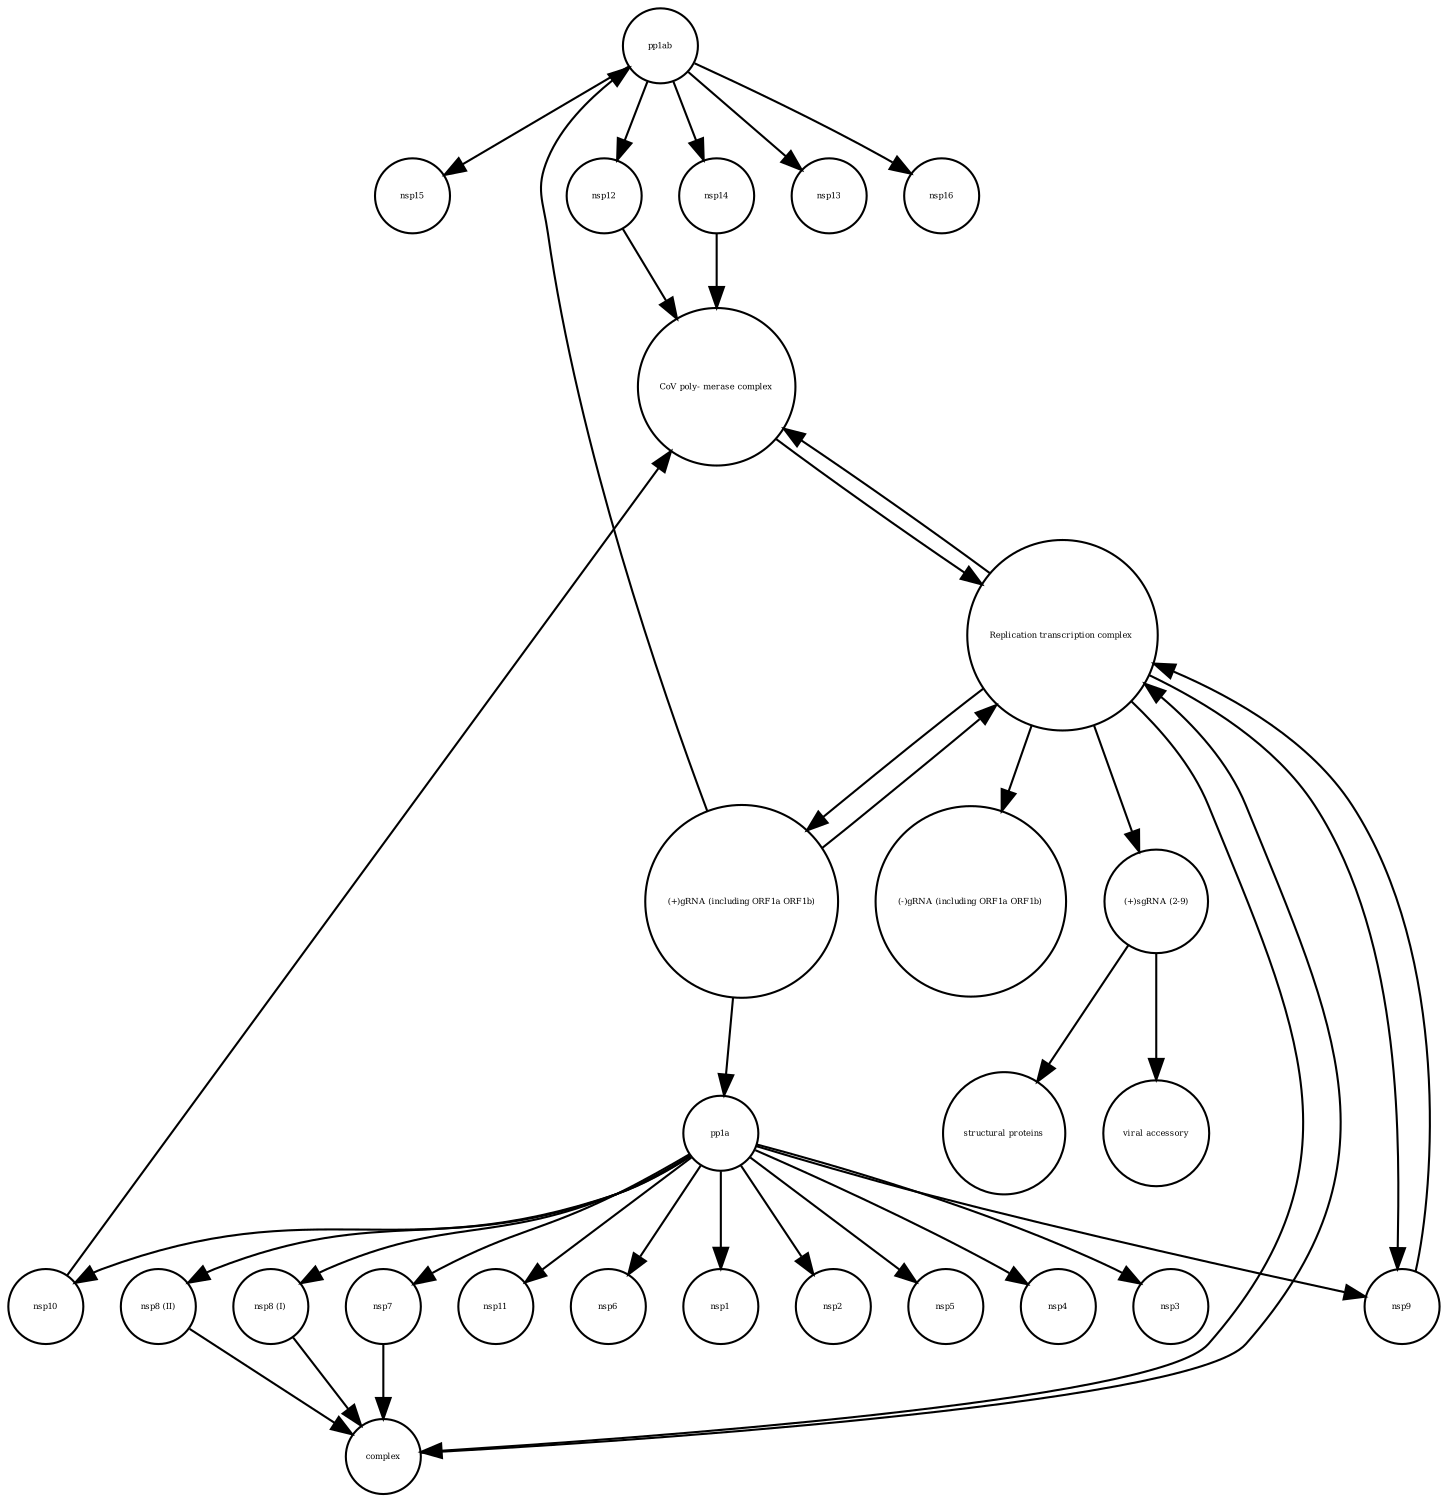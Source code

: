 strict digraph  {
nsp15 [annotation="", bipartite=0, cls=macromolecule, fontsize=4, label=nsp15, shape=circle];
"(-)gRNA (including ORF1a ORF1b)" [annotation="", bipartite=0, cls="nucleic acid feature", fontsize=4, label="(-)gRNA (including ORF1a ORF1b)", shape=circle];
nsp4 [annotation="", bipartite=0, cls=macromolecule, fontsize=4, label=nsp4, shape=circle];
pp1ab [annotation="", bipartite=0, cls=macromolecule, fontsize=4, label=pp1ab, shape=circle];
"structural proteins" [annotation="", bipartite=0, cls=macromolecule, fontsize=4, label="structural proteins", shape=circle];
nsp3 [annotation="", bipartite=0, cls=macromolecule, fontsize=4, label=nsp3, shape=circle];
nsp12 [annotation="", bipartite=0, cls=macromolecule, fontsize=4, label=nsp12, shape=circle];
nsp13 [annotation="", bipartite=0, cls=macromolecule, fontsize=4, label=nsp13, shape=circle];
"nsp8 (II)" [annotation="", bipartite=0, cls=macromolecule, fontsize=4, label="nsp8 (II)", shape=circle];
"nsp8 (I)" [annotation="", bipartite=0, cls=macromolecule, fontsize=4, label="nsp8 (I)", shape=circle];
nsp14 [annotation="", bipartite=0, cls=macromolecule, fontsize=4, label=nsp14, shape=circle];
nsp11 [annotation="", bipartite=0, cls=macromolecule, fontsize=4, label=nsp11, shape=circle];
"CoV poly- merase complex" [annotation="", bipartite=0, cls=complex, fontsize=4, label="CoV poly- merase complex", shape=circle];
nsp10 [annotation="", bipartite=0, cls=macromolecule, fontsize=4, label=nsp10, shape=circle];
"viral accessory" [annotation="", bipartite=0, cls=macromolecule, fontsize=4, label="viral accessory", shape=circle];
nsp6 [annotation="", bipartite=0, cls=macromolecule, fontsize=4, label=nsp6, shape=circle];
"(+)gRNA (including ORF1a ORF1b)" [annotation="", bipartite=0, cls="nucleic acid feature", fontsize=4, label="(+)gRNA (including ORF1a ORF1b)", shape=circle];
nsp7 [annotation="", bipartite=0, cls=macromolecule, fontsize=4, label=nsp7, shape=circle];
nsp16 [annotation="", bipartite=0, cls=macromolecule, fontsize=4, label=nsp16, shape=circle];
nsp1 [annotation="", bipartite=0, cls=macromolecule, fontsize=4, label=nsp1, shape=circle];
complex [annotation="", bipartite=0, cls=complex, fontsize=4, label=complex, shape=circle];
nsp9 [annotation="", bipartite=0, cls=macromolecule, fontsize=4, label=nsp9, shape=circle];
"(+)sgRNA (2-9)" [annotation="", bipartite=0, cls="nucleic acid feature", fontsize=4, label="(+)sgRNA (2-9)", shape=circle];
"Replication transcription complex " [annotation="", bipartite=0, cls=complex, fontsize=4, label="Replication transcription complex ", shape=circle];
pp1a [annotation="", bipartite=0, cls=macromolecule, fontsize=4, label=pp1a, shape=circle];
nsp2 [annotation="", bipartite=0, cls=macromolecule, fontsize=4, label=nsp2, shape=circle];
nsp5 [annotation="", bipartite=0, cls=macromolecule, fontsize=4, label=nsp5, shape=circle];
pp1ab -> nsp13  [annotation="", interaction_type=production];
pp1ab -> nsp15  [annotation="", interaction_type=production];
pp1ab -> nsp14  [annotation="", interaction_type=production];
pp1ab -> nsp16  [annotation="", interaction_type=production];
pp1ab -> nsp12  [annotation="", interaction_type=production];
nsp12 -> "CoV poly- merase complex"  [annotation="", interaction_type=production];
"nsp8 (II)" -> complex  [annotation="", interaction_type=production];
"nsp8 (I)" -> complex  [annotation="", interaction_type=production];
nsp14 -> "CoV poly- merase complex"  [annotation="", interaction_type=production];
"CoV poly- merase complex" -> "Replication transcription complex "  [annotation="", interaction_type=production];
nsp10 -> "CoV poly- merase complex"  [annotation="", interaction_type=production];
"(+)gRNA (including ORF1a ORF1b)" -> pp1a  [annotation="", interaction_type="necessary stimulation"];
"(+)gRNA (including ORF1a ORF1b)" -> pp1ab  [annotation="", interaction_type="necessary stimulation"];
"(+)gRNA (including ORF1a ORF1b)" -> "Replication transcription complex "  [annotation="", interaction_type=production];
nsp7 -> complex  [annotation="", interaction_type=production];
complex -> "Replication transcription complex "  [annotation="", interaction_type=production];
nsp9 -> "Replication transcription complex "  [annotation="", interaction_type=production];
"(+)sgRNA (2-9)" -> "viral accessory"  [annotation="", interaction_type="necessary stimulation"];
"(+)sgRNA (2-9)" -> "structural proteins"  [annotation="", interaction_type="necessary stimulation"];
"Replication transcription complex " -> "(+)sgRNA (2-9)"  [annotation="", interaction_type="necessary stimulation"];
"Replication transcription complex " -> "(-)gRNA (including ORF1a ORF1b)"  [annotation="", interaction_type=production];
"Replication transcription complex " -> "CoV poly- merase complex"  [annotation="", interaction_type=production];
"Replication transcription complex " -> complex  [annotation="", interaction_type=production];
"Replication transcription complex " -> nsp9  [annotation="", interaction_type=production];
"Replication transcription complex " -> "(+)gRNA (including ORF1a ORF1b)"  [annotation="", interaction_type=production];
pp1a -> nsp2  [annotation="", interaction_type=production];
pp1a -> "nsp8 (II)"  [annotation="", interaction_type=production];
pp1a -> "nsp8 (I)"  [annotation="", interaction_type=production];
pp1a -> nsp6  [annotation="", interaction_type=production];
pp1a -> nsp5  [annotation="", interaction_type=production];
pp1a -> nsp4  [annotation="", interaction_type=production];
pp1a -> nsp7  [annotation="", interaction_type=production];
pp1a -> nsp11  [annotation="", interaction_type=production];
pp1a -> nsp1  [annotation="", interaction_type=production];
pp1a -> nsp3  [annotation="", interaction_type=production];
pp1a -> nsp10  [annotation="", interaction_type=production];
pp1a -> nsp9  [annotation="", interaction_type=production];
}
